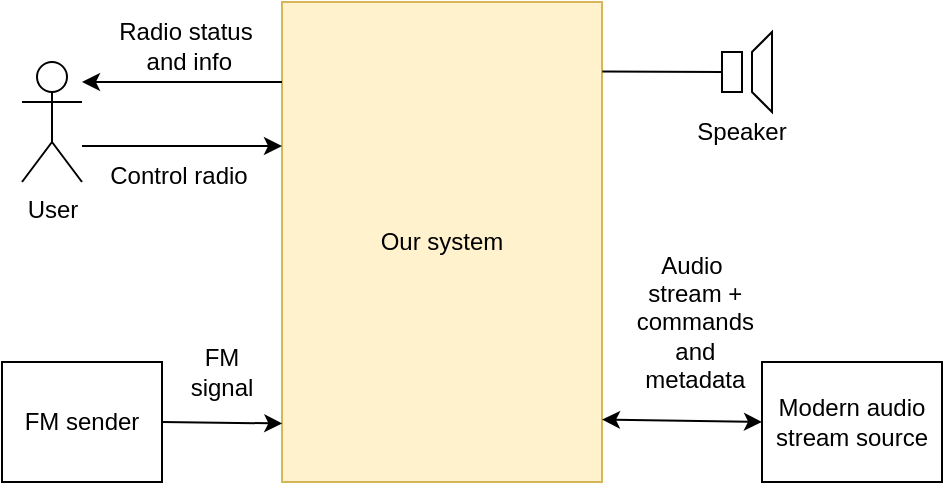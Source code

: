 <mxfile version="19.0.3" type="device" pages="2"><diagram id="cgETVN-1SXArDVMYyX3k" name="Business_context"><mxGraphModel dx="1350" dy="878" grid="1" gridSize="10" guides="1" tooltips="1" connect="1" arrows="1" fold="1" page="1" pageScale="1" pageWidth="850" pageHeight="1100" math="0" shadow="0"><root><mxCell id="0"/><mxCell id="1" parent="0"/><mxCell id="0zc0bTbRTER9D5_gTONV-1" value="Our system" style="rounded=0;whiteSpace=wrap;html=1;fillColor=#fff2cc;strokeColor=#d6b656;" parent="1" vertex="1"><mxGeometry x="320" y="240" width="160" height="240" as="geometry"/></mxCell><mxCell id="0zc0bTbRTER9D5_gTONV-2" value="User" style="shape=umlActor;verticalLabelPosition=bottom;verticalAlign=top;html=1;outlineConnect=0;" parent="1" vertex="1"><mxGeometry x="190" y="270" width="30" height="60" as="geometry"/></mxCell><mxCell id="0zc0bTbRTER9D5_gTONV-3" value="" style="shape=trapezoid;perimeter=trapezoidPerimeter;whiteSpace=wrap;html=1;fixedSize=1;size=10;rotation=-90;" parent="1" vertex="1"><mxGeometry x="540" y="270" width="40" height="10" as="geometry"/></mxCell><mxCell id="0zc0bTbRTER9D5_gTONV-5" value="" style="rounded=0;whiteSpace=wrap;html=1;" parent="1" vertex="1"><mxGeometry x="540" y="265" width="10" height="20" as="geometry"/></mxCell><mxCell id="0zc0bTbRTER9D5_gTONV-6" value="" style="endArrow=none;html=1;rounded=0;entryX=0;entryY=0.5;entryDx=0;entryDy=0;exitX=1.001;exitY=0.145;exitDx=0;exitDy=0;exitPerimeter=0;" parent="1" source="0zc0bTbRTER9D5_gTONV-1" target="0zc0bTbRTER9D5_gTONV-5" edge="1"><mxGeometry width="50" height="50" relative="1" as="geometry"><mxPoint x="490" y="270" as="sourcePoint"/><mxPoint x="590" y="270" as="targetPoint"/></mxGeometry></mxCell><mxCell id="0zc0bTbRTER9D5_gTONV-7" value="Speaker" style="text;html=1;strokeColor=none;fillColor=none;align=center;verticalAlign=middle;whiteSpace=wrap;rounded=0;" parent="1" vertex="1"><mxGeometry x="520" y="290" width="60" height="30" as="geometry"/></mxCell><mxCell id="0zc0bTbRTER9D5_gTONV-9" value="" style="endArrow=classic;html=1;rounded=0;entryX=0;entryY=0.25;entryDx=0;entryDy=0;" parent="1" edge="1"><mxGeometry width="50" height="50" relative="1" as="geometry"><mxPoint x="220" y="312" as="sourcePoint"/><mxPoint x="320" y="312" as="targetPoint"/><Array as="points"><mxPoint x="280" y="312"/></Array></mxGeometry></mxCell><mxCell id="0zc0bTbRTER9D5_gTONV-11" value="" style="endArrow=classic;html=1;rounded=0;exitX=0;exitY=0.25;exitDx=0;exitDy=0;" parent="1" edge="1"><mxGeometry width="50" height="50" relative="1" as="geometry"><mxPoint x="320" y="280" as="sourcePoint"/><mxPoint x="220" y="280" as="targetPoint"/></mxGeometry></mxCell><mxCell id="0zc0bTbRTER9D5_gTONV-12" value="Radio status&lt;br&gt;&amp;nbsp;and info" style="text;html=1;strokeColor=none;fillColor=none;align=center;verticalAlign=middle;whiteSpace=wrap;rounded=0;" parent="1" vertex="1"><mxGeometry x="237" y="247" width="70" height="30" as="geometry"/></mxCell><mxCell id="0zc0bTbRTER9D5_gTONV-13" value="Control radio" style="text;html=1;strokeColor=none;fillColor=none;align=center;verticalAlign=middle;whiteSpace=wrap;rounded=0;" parent="1" vertex="1"><mxGeometry x="220" y="312" width="97" height="30" as="geometry"/></mxCell><mxCell id="0zc0bTbRTER9D5_gTONV-14" value="FM sender" style="rounded=0;whiteSpace=wrap;html=1;" parent="1" vertex="1"><mxGeometry x="180" y="420" width="80" height="60" as="geometry"/></mxCell><mxCell id="0zc0bTbRTER9D5_gTONV-15" value="Modern audio&lt;br&gt;stream source" style="rounded=0;whiteSpace=wrap;html=1;" parent="1" vertex="1"><mxGeometry x="560" y="420" width="90" height="60" as="geometry"/></mxCell><mxCell id="0zc0bTbRTER9D5_gTONV-16" value="" style="endArrow=classic;html=1;rounded=0;exitX=1;exitY=0.5;exitDx=0;exitDy=0;entryX=0.001;entryY=0.878;entryDx=0;entryDy=0;entryPerimeter=0;" parent="1" source="0zc0bTbRTER9D5_gTONV-14" target="0zc0bTbRTER9D5_gTONV-1" edge="1"><mxGeometry width="50" height="50" relative="1" as="geometry"><mxPoint x="290" y="440" as="sourcePoint"/><mxPoint x="340" y="390" as="targetPoint"/></mxGeometry></mxCell><mxCell id="0zc0bTbRTER9D5_gTONV-18" value="" style="endArrow=classic;startArrow=classic;html=1;rounded=0;entryX=0;entryY=0.5;entryDx=0;entryDy=0;exitX=1;exitY=0.87;exitDx=0;exitDy=0;exitPerimeter=0;" parent="1" source="0zc0bTbRTER9D5_gTONV-1" target="0zc0bTbRTER9D5_gTONV-15" edge="1"><mxGeometry width="50" height="50" relative="1" as="geometry"><mxPoint x="450" y="520" as="sourcePoint"/><mxPoint x="500" y="470" as="targetPoint"/></mxGeometry></mxCell><mxCell id="0zc0bTbRTER9D5_gTONV-19" value="FM &lt;br&gt;signal" style="text;html=1;strokeColor=none;fillColor=none;align=center;verticalAlign=middle;whiteSpace=wrap;rounded=0;" parent="1" vertex="1"><mxGeometry x="260" y="410" width="60" height="30" as="geometry"/></mxCell><mxCell id="0zc0bTbRTER9D5_gTONV-20" value="Audio&lt;br&gt;&amp;nbsp;stream +&lt;br&gt;&amp;nbsp;commands&lt;br&gt;&amp;nbsp;and&lt;br&gt;&amp;nbsp;metadata" style="text;html=1;strokeColor=none;fillColor=none;align=center;verticalAlign=middle;whiteSpace=wrap;rounded=0;" parent="1" vertex="1"><mxGeometry x="490" y="360" width="70" height="80" as="geometry"/></mxCell></root></mxGraphModel></diagram><diagram id="YEnfEwb2zXD980lSwFBE" name="technical_context"><mxGraphModel dx="563" dy="366" grid="1" gridSize="10" guides="1" tooltips="1" connect="1" arrows="1" fold="1" page="1" pageScale="1" pageWidth="850" pageHeight="1100" math="0" shadow="0"><root><mxCell id="0"/><mxCell id="1" parent="0"/><mxCell id="1XQqqenoJwkAMiXj3ma7-1" value="Our system" style="rounded=0;whiteSpace=wrap;html=1;fillColor=#fff2cc;strokeColor=#d6b656;" vertex="1" parent="1"><mxGeometry x="320" y="240" width="160" height="240" as="geometry"/></mxCell><mxCell id="1XQqqenoJwkAMiXj3ma7-2" value="User" style="shape=umlActor;verticalLabelPosition=bottom;verticalAlign=top;html=1;outlineConnect=0;" vertex="1" parent="1"><mxGeometry x="190" y="270" width="30" height="60" as="geometry"/></mxCell><mxCell id="1XQqqenoJwkAMiXj3ma7-3" value="" style="shape=trapezoid;perimeter=trapezoidPerimeter;whiteSpace=wrap;html=1;fixedSize=1;size=10;rotation=-90;" vertex="1" parent="1"><mxGeometry x="540" y="270" width="40" height="10" as="geometry"/></mxCell><mxCell id="1XQqqenoJwkAMiXj3ma7-4" value="" style="rounded=0;whiteSpace=wrap;html=1;" vertex="1" parent="1"><mxGeometry x="540" y="265" width="10" height="20" as="geometry"/></mxCell><mxCell id="1XQqqenoJwkAMiXj3ma7-5" value="" style="endArrow=none;html=1;rounded=0;entryX=0;entryY=0.5;entryDx=0;entryDy=0;exitX=1.001;exitY=0.145;exitDx=0;exitDy=0;exitPerimeter=0;" edge="1" parent="1" source="1XQqqenoJwkAMiXj3ma7-1" target="1XQqqenoJwkAMiXj3ma7-4"><mxGeometry width="50" height="50" relative="1" as="geometry"><mxPoint x="490" y="270" as="sourcePoint"/><mxPoint x="590" y="270" as="targetPoint"/></mxGeometry></mxCell><mxCell id="1XQqqenoJwkAMiXj3ma7-6" value="Speaker" style="text;html=1;strokeColor=none;fillColor=none;align=center;verticalAlign=middle;whiteSpace=wrap;rounded=0;" vertex="1" parent="1"><mxGeometry x="520" y="290" width="60" height="30" as="geometry"/></mxCell><mxCell id="1XQqqenoJwkAMiXj3ma7-7" value="" style="endArrow=classic;html=1;rounded=0;entryX=0;entryY=0.25;entryDx=0;entryDy=0;" edge="1" parent="1"><mxGeometry width="50" height="50" relative="1" as="geometry"><mxPoint x="217" y="314.85" as="sourcePoint"/><mxPoint x="317" y="314.85" as="targetPoint"/><Array as="points"><mxPoint x="277" y="314.85"/></Array></mxGeometry></mxCell><mxCell id="1XQqqenoJwkAMiXj3ma7-8" value="" style="endArrow=classic;html=1;rounded=0;exitX=0;exitY=0.5;exitDx=0;exitDy=0;startArrow=none;" edge="1" parent="1" source="1XQqqenoJwkAMiXj3ma7-17"><mxGeometry width="50" height="50" relative="1" as="geometry"><mxPoint x="320" y="280" as="sourcePoint"/><mxPoint x="220" y="280" as="targetPoint"/></mxGeometry></mxCell><mxCell id="1XQqqenoJwkAMiXj3ma7-9" value="Screen + LEDs" style="text;html=1;strokeColor=none;fillColor=none;align=center;verticalAlign=middle;whiteSpace=wrap;rounded=0;fontSize=10;" vertex="1" parent="1"><mxGeometry x="327" y="267.5" width="80" height="25" as="geometry"/></mxCell><mxCell id="1XQqqenoJwkAMiXj3ma7-10" value="Buttons" style="text;html=1;strokeColor=none;fillColor=none;align=center;verticalAlign=middle;whiteSpace=wrap;rounded=0;fontSize=9;" vertex="1" parent="1"><mxGeometry x="327" y="305" width="40" height="20" as="geometry"/></mxCell><mxCell id="1XQqqenoJwkAMiXj3ma7-11" value="FM sender" style="rounded=0;whiteSpace=wrap;html=1;" vertex="1" parent="1"><mxGeometry x="180" y="435" width="80" height="30" as="geometry"/></mxCell><mxCell id="1XQqqenoJwkAMiXj3ma7-17" value="" style="whiteSpace=wrap;html=1;aspect=fixed;fillColor=#dae8fc;strokeColor=#6c8ebf;" vertex="1" parent="1"><mxGeometry x="317" y="275" width="10" height="10" as="geometry"/></mxCell><mxCell id="1XQqqenoJwkAMiXj3ma7-19" value="" style="whiteSpace=wrap;html=1;aspect=fixed;fillColor=#dae8fc;strokeColor=#6c8ebf;" vertex="1" parent="1"><mxGeometry x="317" y="310" width="10" height="10" as="geometry"/></mxCell><mxCell id="1XQqqenoJwkAMiXj3ma7-20" value="" style="whiteSpace=wrap;html=1;aspect=fixed;fillColor=#dae8fc;strokeColor=#6c8ebf;" vertex="1" parent="1"><mxGeometry x="317" y="380" width="10" height="10" as="geometry"/></mxCell><mxCell id="1XQqqenoJwkAMiXj3ma7-21" value="Bluetooth device" style="text;html=1;strokeColor=none;fillColor=none;align=center;verticalAlign=middle;whiteSpace=wrap;rounded=0;fontSize=9;" vertex="1" parent="1"><mxGeometry x="327" y="372.5" width="53" height="22.5" as="geometry"/></mxCell><mxCell id="1XQqqenoJwkAMiXj3ma7-22" value="Smartphone" style="rounded=0;whiteSpace=wrap;html=1;" vertex="1" parent="1"><mxGeometry x="180" y="367.5" width="80" height="35" as="geometry"/></mxCell><mxCell id="1XQqqenoJwkAMiXj3ma7-23" value="" style="whiteSpace=wrap;html=1;aspect=fixed;fillColor=#dae8fc;strokeColor=#6c8ebf;" vertex="1" parent="1"><mxGeometry x="317" y="445" width="10" height="10" as="geometry"/></mxCell><mxCell id="1XQqqenoJwkAMiXj3ma7-13" value="" style="endArrow=classic;html=1;rounded=0;exitX=1;exitY=0.5;exitDx=0;exitDy=0;entryX=0.951;entryY=0.994;entryDx=0;entryDy=0;entryPerimeter=0;" edge="1" parent="1" source="1XQqqenoJwkAMiXj3ma7-11" target="1XQqqenoJwkAMiXj3ma7-25"><mxGeometry width="50" height="50" relative="1" as="geometry"><mxPoint x="290" y="440" as="sourcePoint"/><mxPoint x="340" y="390" as="targetPoint"/></mxGeometry></mxCell><mxCell id="1XQqqenoJwkAMiXj3ma7-24" value="FM demodulator" style="text;html=1;strokeColor=none;fillColor=none;align=center;verticalAlign=middle;whiteSpace=wrap;rounded=0;fontSize=9;" vertex="1" parent="1"><mxGeometry x="327" y="442.5" width="73" height="15" as="geometry"/></mxCell><mxCell id="1XQqqenoJwkAMiXj3ma7-25" value="FM radiowaves" style="text;html=1;strokeColor=none;fillColor=none;align=center;verticalAlign=middle;whiteSpace=wrap;rounded=0;fontSize=10;" vertex="1" parent="1"><mxGeometry x="260" y="420" width="60" height="30" as="geometry"/></mxCell><mxCell id="1XQqqenoJwkAMiXj3ma7-27" value="Info / Status" style="text;html=1;strokeColor=none;fillColor=none;align=center;verticalAlign=middle;whiteSpace=wrap;rounded=0;fontSize=10;" vertex="1" parent="1"><mxGeometry x="240" y="260" width="60" height="20" as="geometry"/></mxCell><mxCell id="1XQqqenoJwkAMiXj3ma7-28" value="Controls" style="text;html=1;strokeColor=none;fillColor=none;align=center;verticalAlign=middle;whiteSpace=wrap;rounded=0;fontSize=10;" vertex="1" parent="1"><mxGeometry x="240" y="295" width="60" height="20" as="geometry"/></mxCell><mxCell id="1XQqqenoJwkAMiXj3ma7-29" value="" style="endArrow=classic;html=1;rounded=0;exitX=1;exitY=0.5;exitDx=0;exitDy=0;entryX=0.951;entryY=0.994;entryDx=0;entryDy=0;entryPerimeter=0;" edge="1" parent="1"><mxGeometry width="50" height="50" relative="1" as="geometry"><mxPoint x="259.94" y="384.68" as="sourcePoint"/><mxPoint x="317" y="384.5" as="targetPoint"/></mxGeometry></mxCell><mxCell id="1XQqqenoJwkAMiXj3ma7-31" value="Bluetooth" style="text;html=1;strokeColor=none;fillColor=none;align=center;verticalAlign=middle;whiteSpace=wrap;rounded=0;fontSize=10;" vertex="1" parent="1"><mxGeometry x="259" y="354" width="60" height="30" as="geometry"/></mxCell><mxCell id="1XQqqenoJwkAMiXj3ma7-32" value="" style="endArrow=classic;html=1;rounded=0;fontSize=10;entryX=0.25;entryY=0;entryDx=0;entryDy=0;" edge="1" parent="1" target="1XQqqenoJwkAMiXj3ma7-22"><mxGeometry width="50" height="50" relative="1" as="geometry"><mxPoint x="200" y="350" as="sourcePoint"/><mxPoint x="340" y="350" as="targetPoint"/></mxGeometry></mxCell><mxCell id="1XQqqenoJwkAMiXj3ma7-33" value="Controls" style="text;html=1;strokeColor=none;fillColor=none;align=center;verticalAlign=middle;whiteSpace=wrap;rounded=0;fontSize=10;" vertex="1" parent="1"><mxGeometry x="153" y="350.75" width="40" height="12.5" as="geometry"/></mxCell><mxCell id="1XQqqenoJwkAMiXj3ma7-34" value="" style="whiteSpace=wrap;html=1;aspect=fixed;fillColor=#dae8fc;strokeColor=#6c8ebf;" vertex="1" parent="1"><mxGeometry x="475" y="270" width="10" height="10" as="geometry"/></mxCell><mxCell id="1XQqqenoJwkAMiXj3ma7-35" value="8 Ohms&lt;br&gt;differential&amp;nbsp;&lt;br&gt;input" style="text;html=1;strokeColor=none;fillColor=none;align=center;verticalAlign=middle;whiteSpace=wrap;rounded=0;fontSize=10;" vertex="1" parent="1"><mxGeometry x="422" y="252.5" width="53" height="45" as="geometry"/></mxCell></root></mxGraphModel></diagram></mxfile>